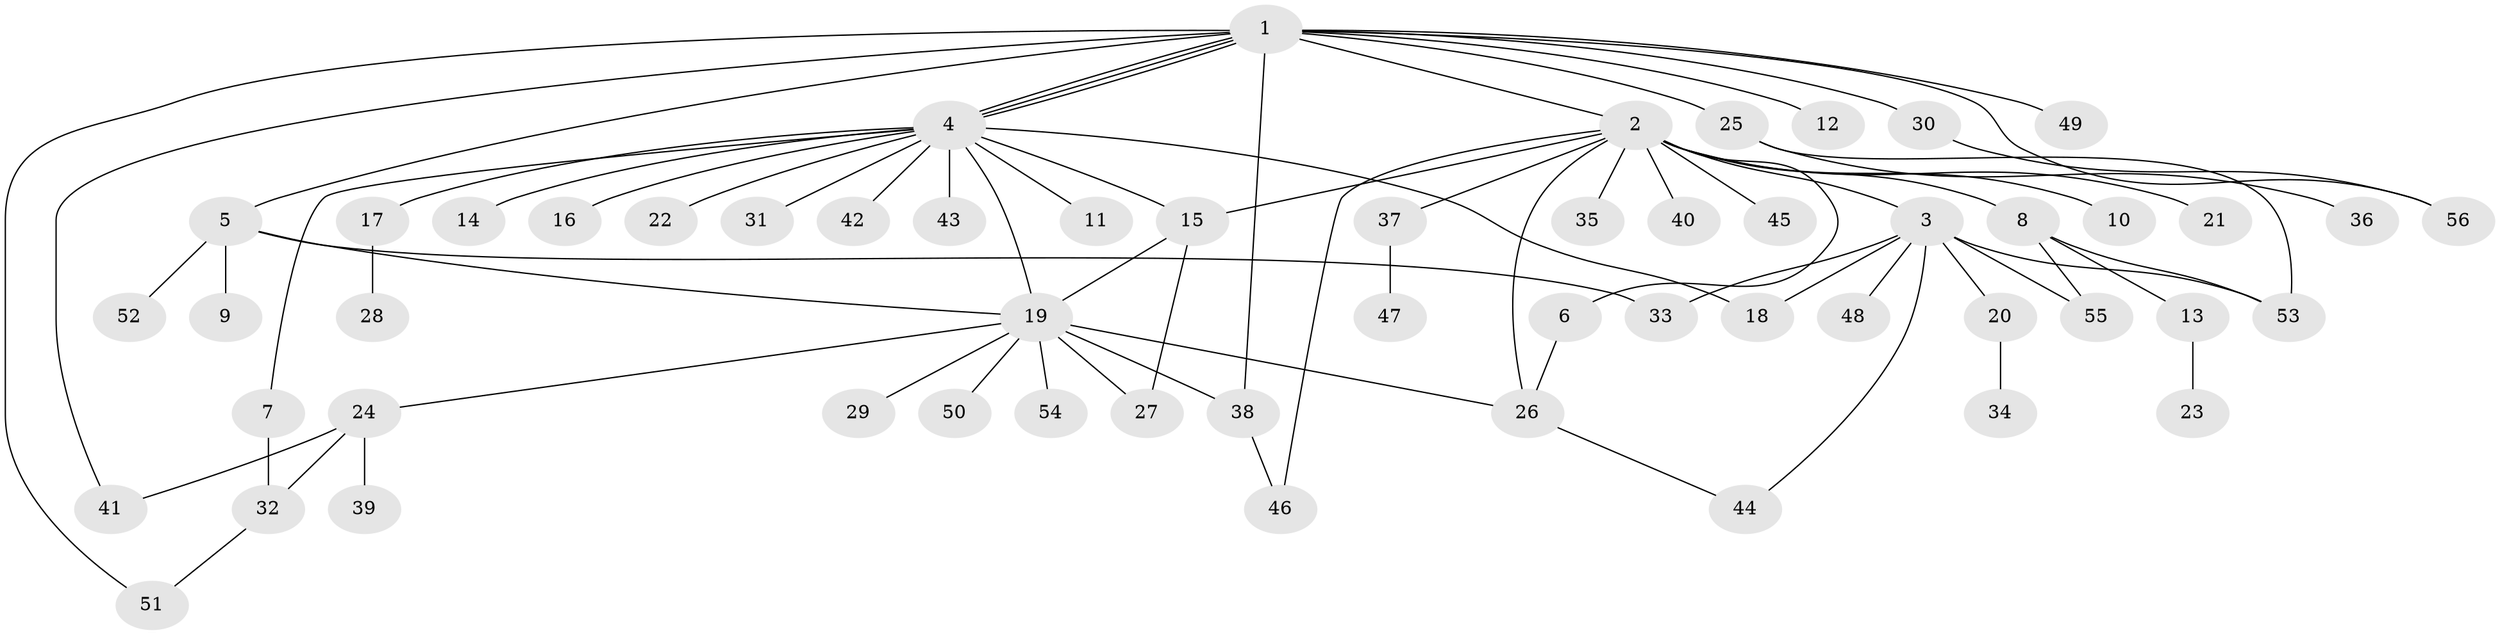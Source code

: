 // coarse degree distribution, {12: 0.04878048780487805, 8: 0.024390243902439025, 13: 0.024390243902439025, 5: 0.024390243902439025, 2: 0.0975609756097561, 4: 0.07317073170731707, 1: 0.6097560975609756, 10: 0.024390243902439025, 3: 0.07317073170731707}
// Generated by graph-tools (version 1.1) at 2025/41/03/06/25 10:41:45]
// undirected, 56 vertices, 75 edges
graph export_dot {
graph [start="1"]
  node [color=gray90,style=filled];
  1;
  2;
  3;
  4;
  5;
  6;
  7;
  8;
  9;
  10;
  11;
  12;
  13;
  14;
  15;
  16;
  17;
  18;
  19;
  20;
  21;
  22;
  23;
  24;
  25;
  26;
  27;
  28;
  29;
  30;
  31;
  32;
  33;
  34;
  35;
  36;
  37;
  38;
  39;
  40;
  41;
  42;
  43;
  44;
  45;
  46;
  47;
  48;
  49;
  50;
  51;
  52;
  53;
  54;
  55;
  56;
  1 -- 2;
  1 -- 4;
  1 -- 4;
  1 -- 4;
  1 -- 5;
  1 -- 12;
  1 -- 25;
  1 -- 30;
  1 -- 38;
  1 -- 41;
  1 -- 49;
  1 -- 51;
  1 -- 56;
  2 -- 3;
  2 -- 6;
  2 -- 8;
  2 -- 10;
  2 -- 15;
  2 -- 21;
  2 -- 26;
  2 -- 35;
  2 -- 37;
  2 -- 40;
  2 -- 45;
  2 -- 46;
  3 -- 18;
  3 -- 20;
  3 -- 33;
  3 -- 44;
  3 -- 48;
  3 -- 53;
  3 -- 55;
  4 -- 7;
  4 -- 11;
  4 -- 14;
  4 -- 15;
  4 -- 16;
  4 -- 17;
  4 -- 18;
  4 -- 19;
  4 -- 22;
  4 -- 31;
  4 -- 42;
  4 -- 43;
  5 -- 9;
  5 -- 19;
  5 -- 33;
  5 -- 52;
  6 -- 26;
  7 -- 32;
  8 -- 13;
  8 -- 53;
  8 -- 55;
  13 -- 23;
  15 -- 19;
  15 -- 27;
  17 -- 28;
  19 -- 24;
  19 -- 26;
  19 -- 27;
  19 -- 29;
  19 -- 38;
  19 -- 50;
  19 -- 54;
  20 -- 34;
  24 -- 32;
  24 -- 39;
  24 -- 41;
  25 -- 36;
  25 -- 53;
  26 -- 44;
  30 -- 56;
  32 -- 51;
  37 -- 47;
  38 -- 46;
}
